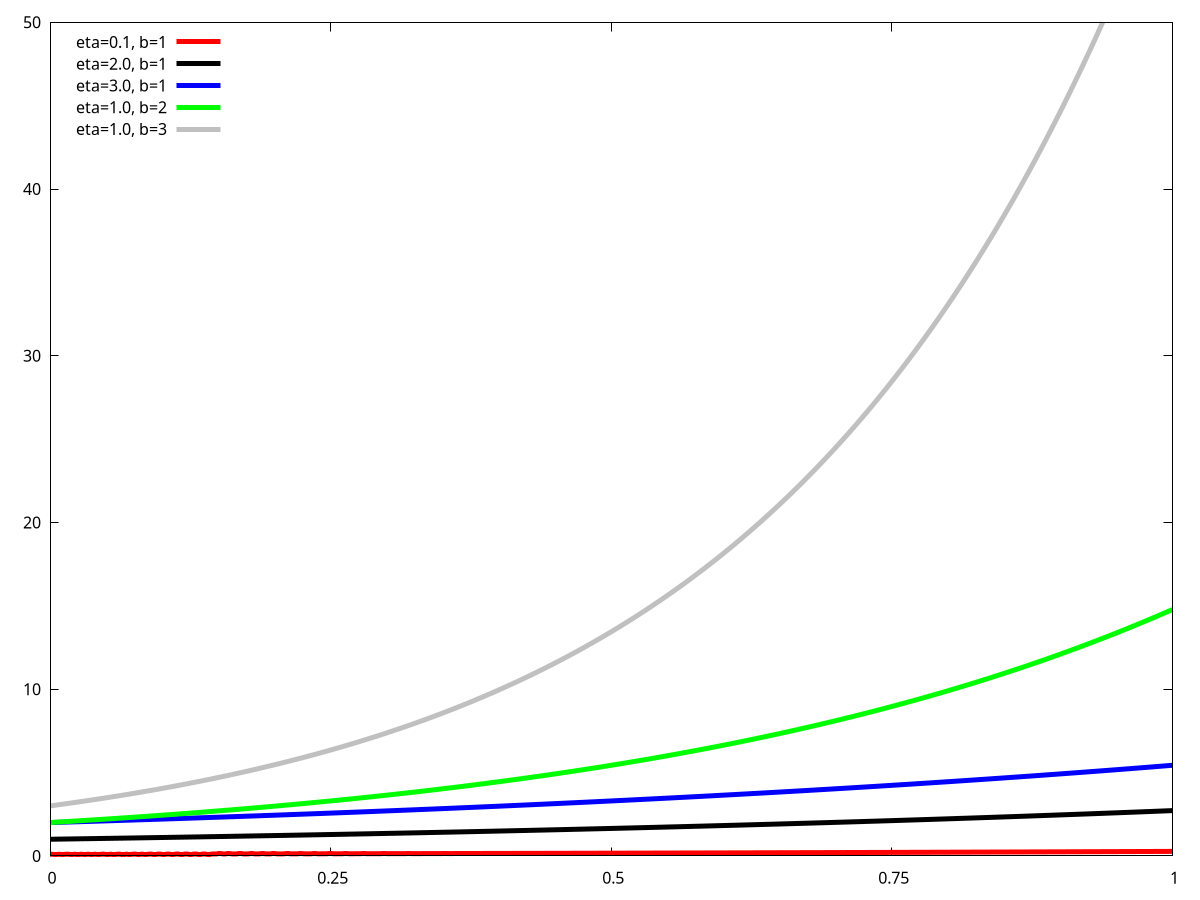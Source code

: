 set term svg size 800,600 enhanced font 'Arial, 24'
set output 'gompertz-hazard.svg'

set samples 500
set xrange [0:1]
set yrange [0:50]
set xtics 0.25
set ytics 10
set xzeroaxis lt -1 lc rgb "black" lw 1
set yzeroaxis lt -1 lc rgb "black" lw 1

# Draw the Gompertz distribution's pdf
set key left top

f(x, eta, b) = b*eta*exp(b*x)

plot f(x, 0.1, 1.0) t "eta=0.1, b=1" lc rgb "red" lw 5,\
   f(x, 1.0, 1.0) t "eta=2.0, b=1" lc rgb "black" lw 5,\
   f(x, 2.0, 1.0) t "eta=3.0, b=1" lc rgb "blue" lw 5,\
   f(x,1.0, 2) t "eta=1.0, b=2" lc rgb "green" lw 5,\
   f(x,1.0, 3) t "eta=1.0, b=3" lc rgb "grey" lw 5